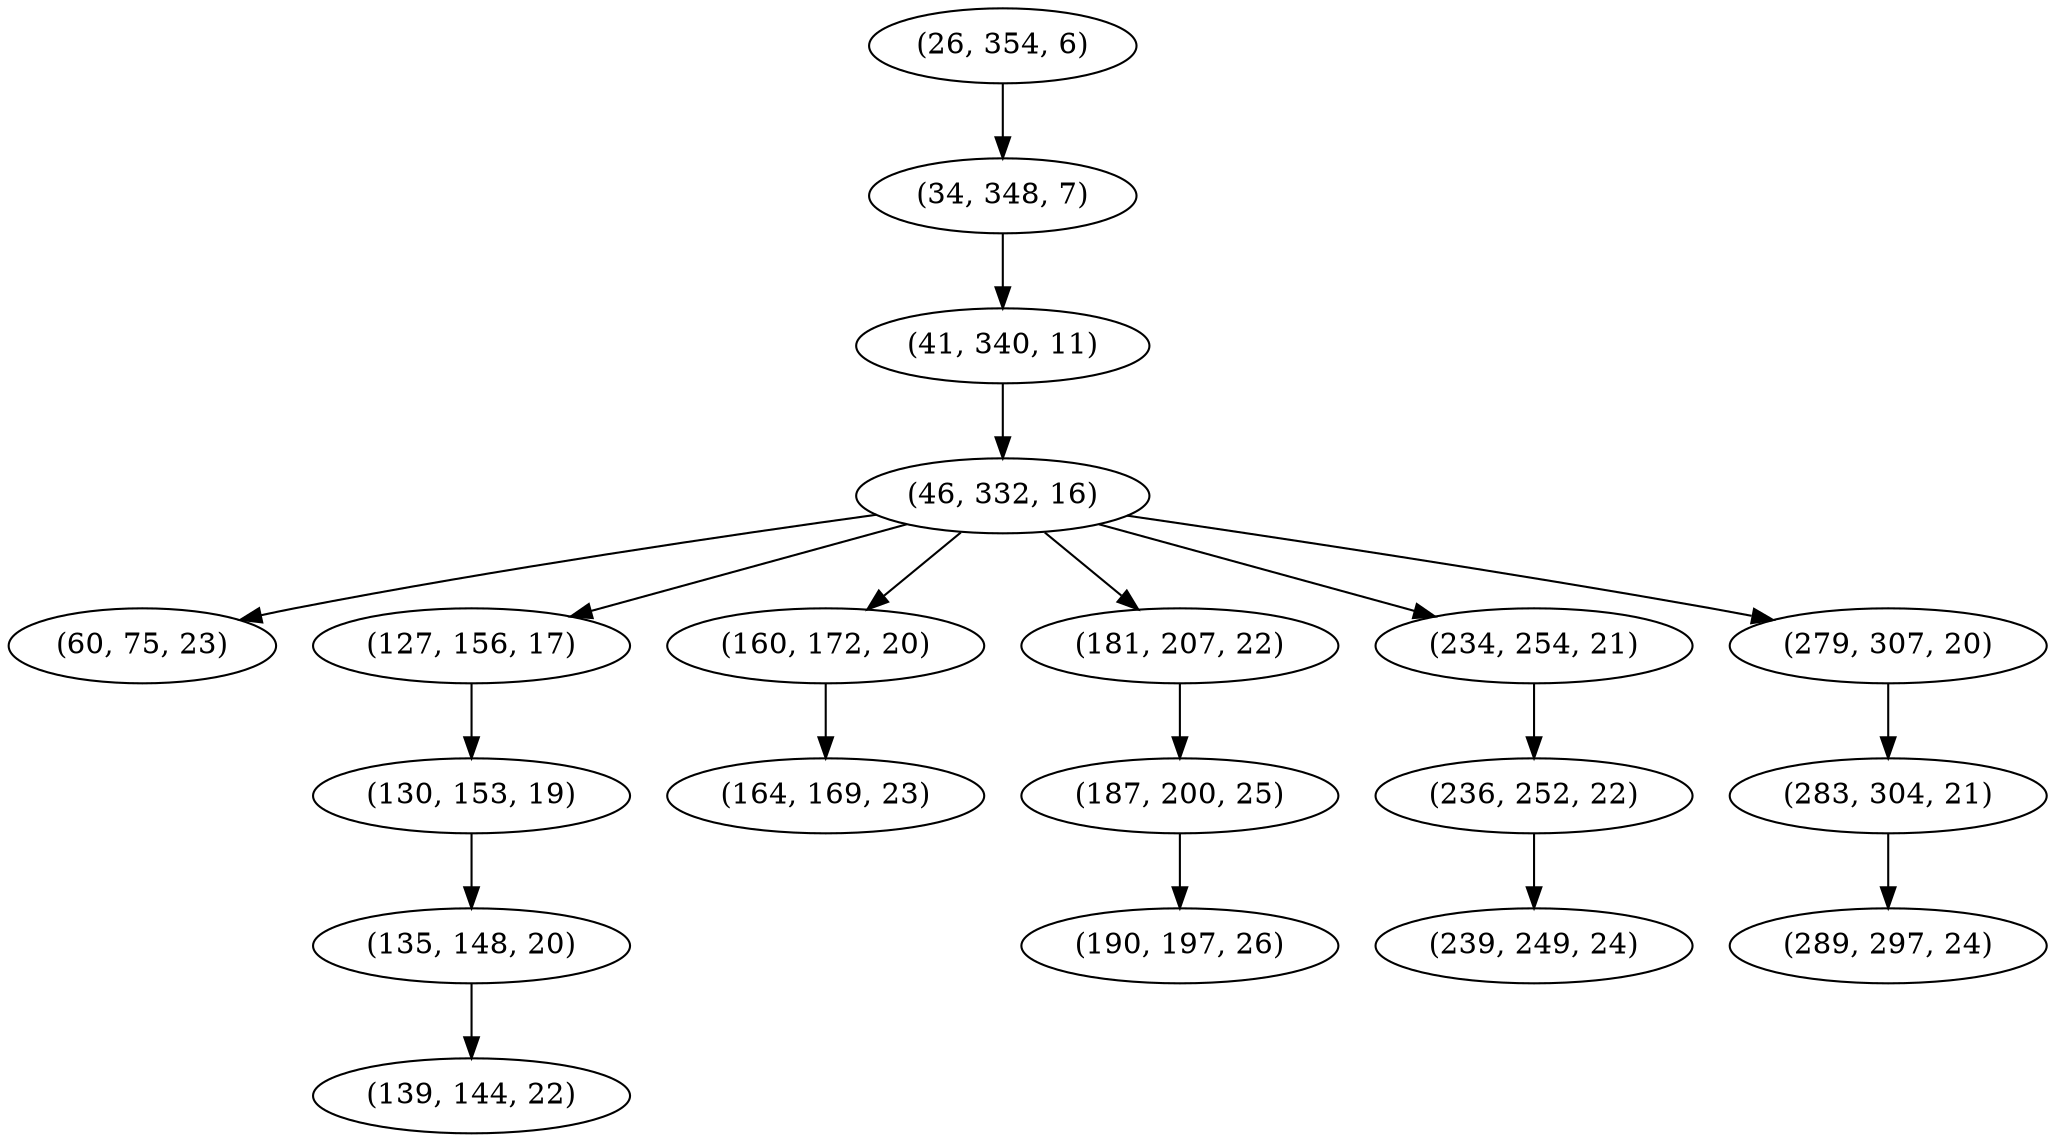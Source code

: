 digraph tree {
    "(26, 354, 6)";
    "(34, 348, 7)";
    "(41, 340, 11)";
    "(46, 332, 16)";
    "(60, 75, 23)";
    "(127, 156, 17)";
    "(130, 153, 19)";
    "(135, 148, 20)";
    "(139, 144, 22)";
    "(160, 172, 20)";
    "(164, 169, 23)";
    "(181, 207, 22)";
    "(187, 200, 25)";
    "(190, 197, 26)";
    "(234, 254, 21)";
    "(236, 252, 22)";
    "(239, 249, 24)";
    "(279, 307, 20)";
    "(283, 304, 21)";
    "(289, 297, 24)";
    "(26, 354, 6)" -> "(34, 348, 7)";
    "(34, 348, 7)" -> "(41, 340, 11)";
    "(41, 340, 11)" -> "(46, 332, 16)";
    "(46, 332, 16)" -> "(60, 75, 23)";
    "(46, 332, 16)" -> "(127, 156, 17)";
    "(46, 332, 16)" -> "(160, 172, 20)";
    "(46, 332, 16)" -> "(181, 207, 22)";
    "(46, 332, 16)" -> "(234, 254, 21)";
    "(46, 332, 16)" -> "(279, 307, 20)";
    "(127, 156, 17)" -> "(130, 153, 19)";
    "(130, 153, 19)" -> "(135, 148, 20)";
    "(135, 148, 20)" -> "(139, 144, 22)";
    "(160, 172, 20)" -> "(164, 169, 23)";
    "(181, 207, 22)" -> "(187, 200, 25)";
    "(187, 200, 25)" -> "(190, 197, 26)";
    "(234, 254, 21)" -> "(236, 252, 22)";
    "(236, 252, 22)" -> "(239, 249, 24)";
    "(279, 307, 20)" -> "(283, 304, 21)";
    "(283, 304, 21)" -> "(289, 297, 24)";
}
